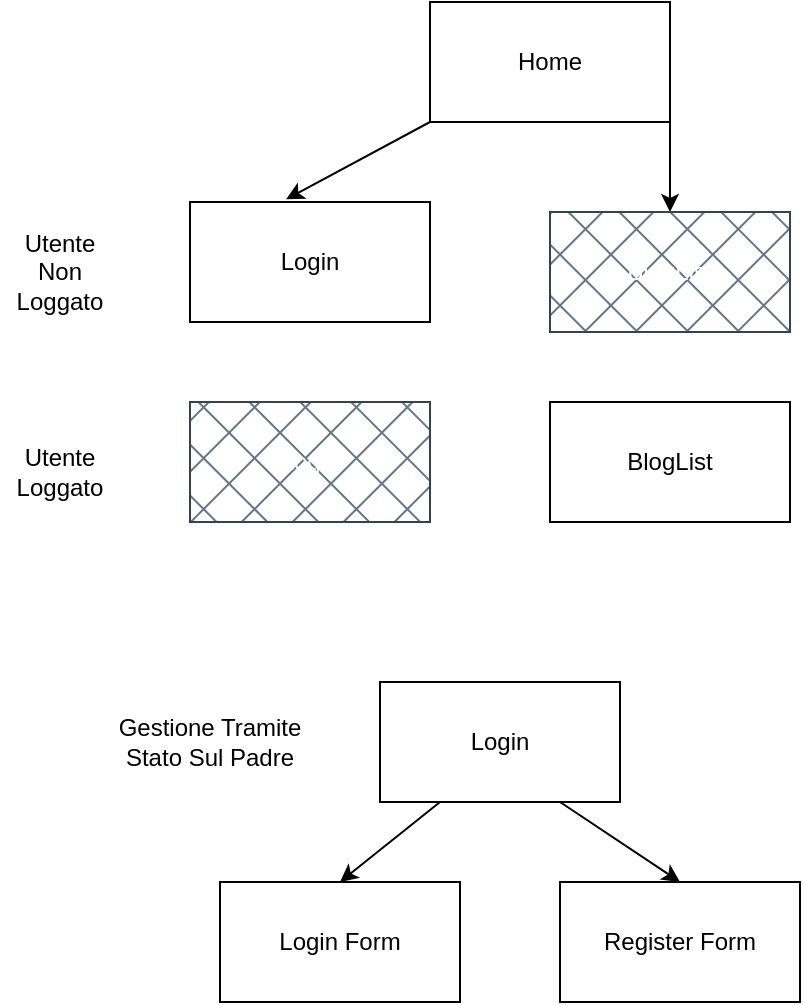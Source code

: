<mxfile>
    <diagram id="y9RrRKRB4R_ii8w5xQdY" name="Page-1">
        <mxGraphModel dx="452" dy="499" grid="1" gridSize="10" guides="1" tooltips="1" connect="1" arrows="1" fold="1" page="1" pageScale="1" pageWidth="850" pageHeight="1100" math="0" shadow="0">
            <root>
                <mxCell id="0"/>
                <mxCell id="1" parent="0"/>
                <mxCell id="6" style="edgeStyle=none;html=1;exitX=0;exitY=1;exitDx=0;exitDy=0;entryX=0.4;entryY=-0.022;entryDx=0;entryDy=0;entryPerimeter=0;" parent="1" source="2" target="3" edge="1">
                    <mxGeometry relative="1" as="geometry"/>
                </mxCell>
                <mxCell id="8" style="edgeStyle=none;html=1;exitX=1;exitY=1;exitDx=0;exitDy=0;entryX=0.5;entryY=0;entryDx=0;entryDy=0;" parent="1" source="2" target="5" edge="1">
                    <mxGeometry relative="1" as="geometry"/>
                </mxCell>
                <mxCell id="2" value="Home" style="rounded=0;whiteSpace=wrap;html=1;" parent="1" vertex="1">
                    <mxGeometry x="305" y="60" width="120" height="60" as="geometry"/>
                </mxCell>
                <mxCell id="3" value="Login" style="rounded=0;whiteSpace=wrap;html=1;" parent="1" vertex="1">
                    <mxGeometry x="185" y="160" width="120" height="60" as="geometry"/>
                </mxCell>
                <mxCell id="5" value="BlogList" style="rounded=0;whiteSpace=wrap;html=1;fillStyle=cross-hatch;fillColor=#647687;fontColor=#ffffff;strokeColor=#314354;" parent="1" vertex="1">
                    <mxGeometry x="365" y="165" width="120" height="60" as="geometry"/>
                </mxCell>
                <mxCell id="9" value="Utente Non Loggato" style="text;html=1;strokeColor=none;fillColor=none;align=center;verticalAlign=middle;whiteSpace=wrap;rounded=0;" parent="1" vertex="1">
                    <mxGeometry x="90" y="180" width="60" height="30" as="geometry"/>
                </mxCell>
                <mxCell id="10" value="Login" style="rounded=0;whiteSpace=wrap;html=1;fillStyle=cross-hatch;fillColor=#647687;fontColor=#ffffff;strokeColor=#314354;" parent="1" vertex="1">
                    <mxGeometry x="185" y="260" width="120" height="60" as="geometry"/>
                </mxCell>
                <mxCell id="12" value="BlogList" style="rounded=0;whiteSpace=wrap;html=1;fillStyle=auto;" parent="1" vertex="1">
                    <mxGeometry x="365" y="260" width="120" height="60" as="geometry"/>
                </mxCell>
                <mxCell id="13" value="Utente Loggato" style="text;html=1;strokeColor=none;fillColor=none;align=center;verticalAlign=middle;whiteSpace=wrap;rounded=0;" parent="1" vertex="1">
                    <mxGeometry x="90" y="280" width="60" height="30" as="geometry"/>
                </mxCell>
                <mxCell id="19" style="edgeStyle=none;html=1;exitX=0.25;exitY=1;exitDx=0;exitDy=0;entryX=0.5;entryY=0;entryDx=0;entryDy=0;" edge="1" parent="1" source="16" target="17">
                    <mxGeometry relative="1" as="geometry"/>
                </mxCell>
                <mxCell id="20" style="edgeStyle=none;html=1;exitX=0.75;exitY=1;exitDx=0;exitDy=0;entryX=0.5;entryY=0;entryDx=0;entryDy=0;" edge="1" parent="1" source="16" target="18">
                    <mxGeometry relative="1" as="geometry"/>
                </mxCell>
                <mxCell id="16" value="Login" style="rounded=0;whiteSpace=wrap;html=1;" vertex="1" parent="1">
                    <mxGeometry x="280" y="400" width="120" height="60" as="geometry"/>
                </mxCell>
                <mxCell id="17" value="Login Form" style="rounded=0;whiteSpace=wrap;html=1;" vertex="1" parent="1">
                    <mxGeometry x="200" y="500" width="120" height="60" as="geometry"/>
                </mxCell>
                <mxCell id="18" value="Register Form" style="rounded=0;whiteSpace=wrap;html=1;" vertex="1" parent="1">
                    <mxGeometry x="370" y="500" width="120" height="60" as="geometry"/>
                </mxCell>
                <mxCell id="21" value="Gestione Tramite Stato Sul Padre&lt;br&gt;" style="text;html=1;strokeColor=none;fillColor=none;align=center;verticalAlign=middle;whiteSpace=wrap;rounded=0;" vertex="1" parent="1">
                    <mxGeometry x="140" y="400" width="110" height="60" as="geometry"/>
                </mxCell>
            </root>
        </mxGraphModel>
    </diagram>
</mxfile>